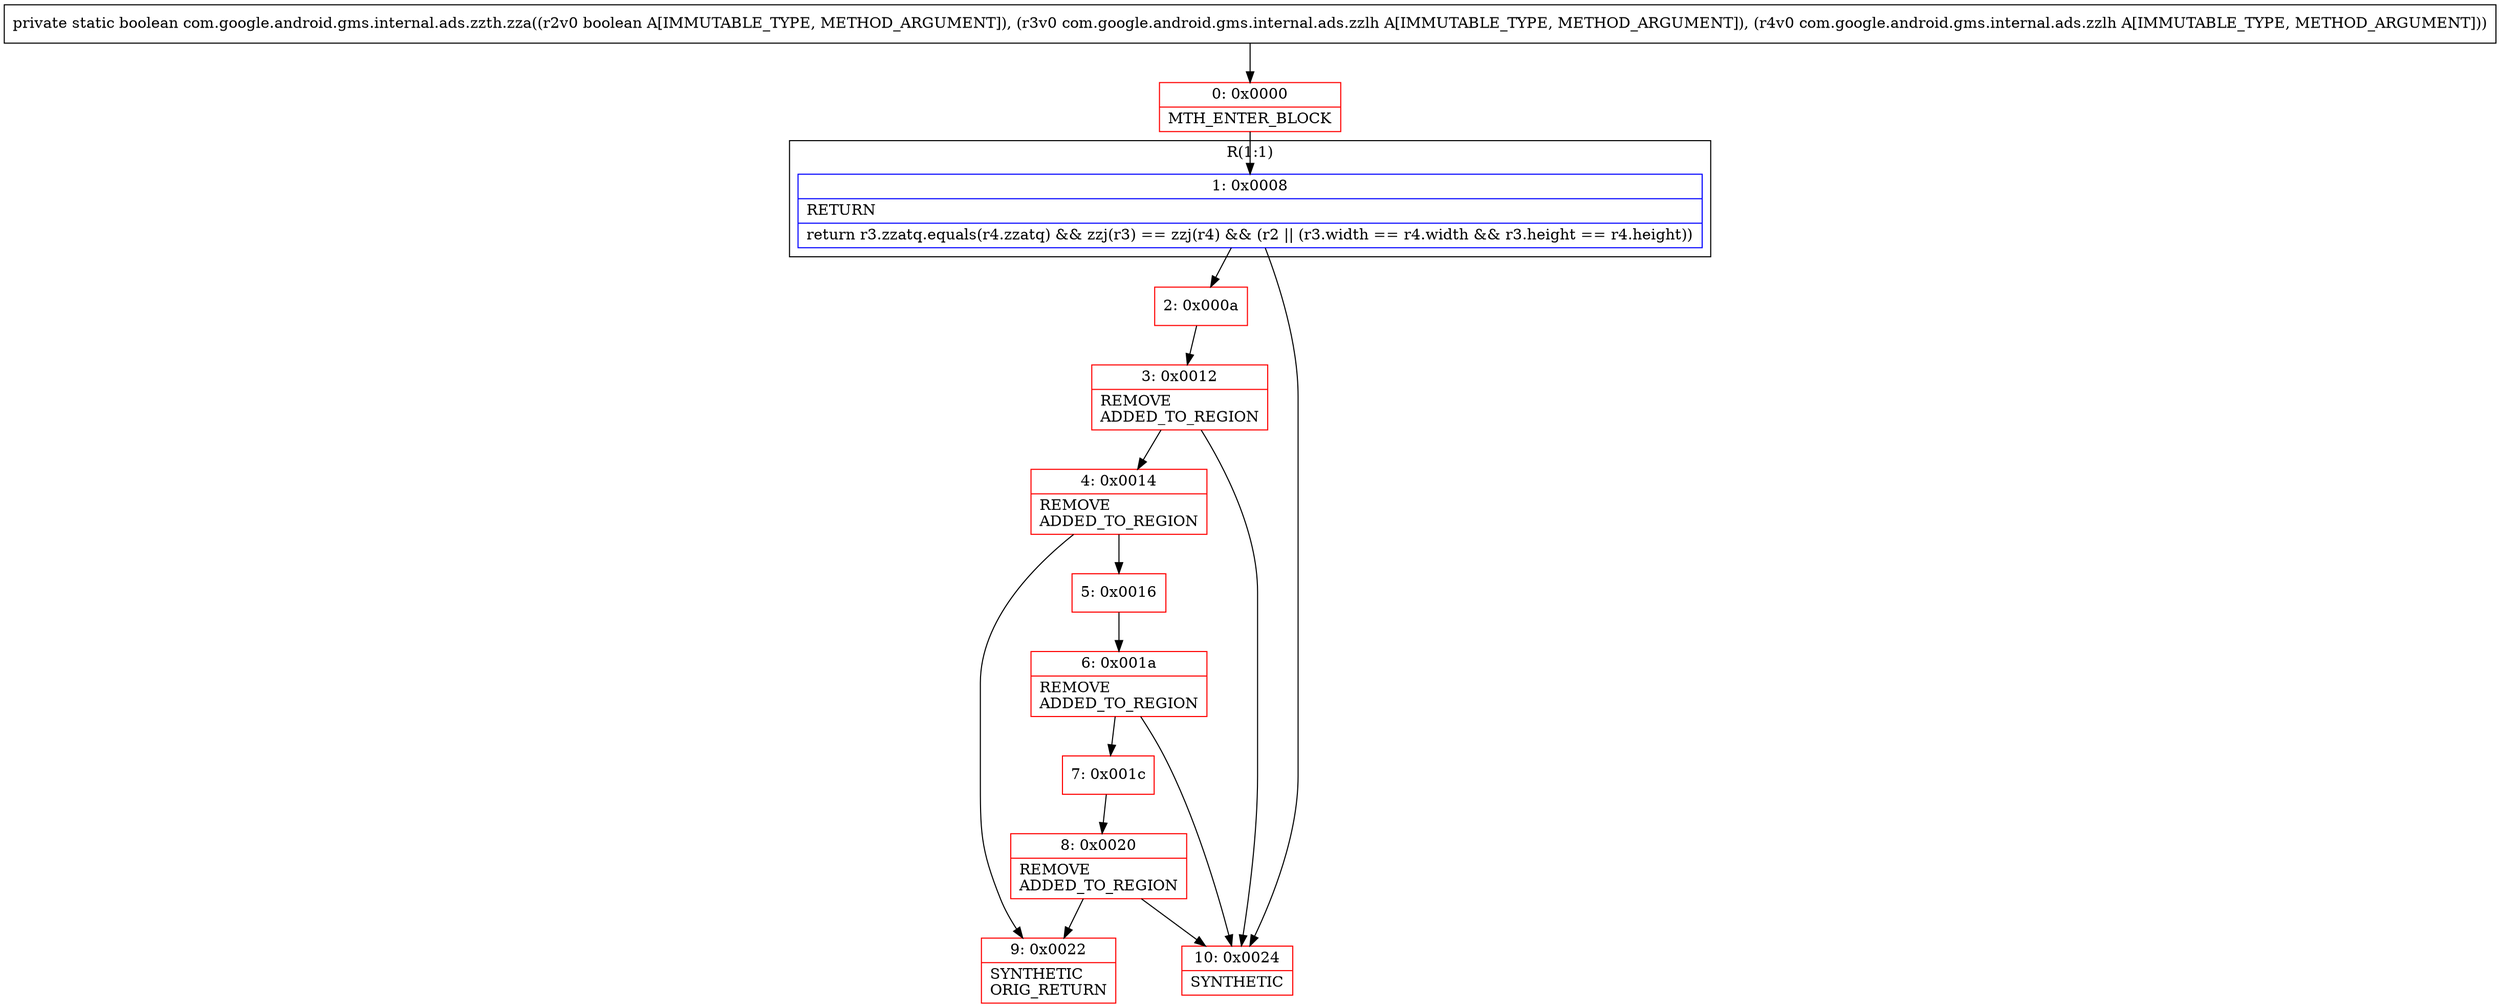 digraph "CFG forcom.google.android.gms.internal.ads.zzth.zza(ZLcom\/google\/android\/gms\/internal\/ads\/zzlh;Lcom\/google\/android\/gms\/internal\/ads\/zzlh;)Z" {
subgraph cluster_Region_602957888 {
label = "R(1:1)";
node [shape=record,color=blue];
Node_1 [shape=record,label="{1\:\ 0x0008|RETURN\l|return r3.zzatq.equals(r4.zzatq) && zzj(r3) == zzj(r4) && (r2 \|\| (r3.width == r4.width && r3.height == r4.height))\l}"];
}
Node_0 [shape=record,color=red,label="{0\:\ 0x0000|MTH_ENTER_BLOCK\l}"];
Node_2 [shape=record,color=red,label="{2\:\ 0x000a}"];
Node_3 [shape=record,color=red,label="{3\:\ 0x0012|REMOVE\lADDED_TO_REGION\l}"];
Node_4 [shape=record,color=red,label="{4\:\ 0x0014|REMOVE\lADDED_TO_REGION\l}"];
Node_5 [shape=record,color=red,label="{5\:\ 0x0016}"];
Node_6 [shape=record,color=red,label="{6\:\ 0x001a|REMOVE\lADDED_TO_REGION\l}"];
Node_7 [shape=record,color=red,label="{7\:\ 0x001c}"];
Node_8 [shape=record,color=red,label="{8\:\ 0x0020|REMOVE\lADDED_TO_REGION\l}"];
Node_9 [shape=record,color=red,label="{9\:\ 0x0022|SYNTHETIC\lORIG_RETURN\l}"];
Node_10 [shape=record,color=red,label="{10\:\ 0x0024|SYNTHETIC\l}"];
MethodNode[shape=record,label="{private static boolean com.google.android.gms.internal.ads.zzth.zza((r2v0 boolean A[IMMUTABLE_TYPE, METHOD_ARGUMENT]), (r3v0 com.google.android.gms.internal.ads.zzlh A[IMMUTABLE_TYPE, METHOD_ARGUMENT]), (r4v0 com.google.android.gms.internal.ads.zzlh A[IMMUTABLE_TYPE, METHOD_ARGUMENT])) }"];
MethodNode -> Node_0;
Node_1 -> Node_2;
Node_1 -> Node_10;
Node_0 -> Node_1;
Node_2 -> Node_3;
Node_3 -> Node_4;
Node_3 -> Node_10;
Node_4 -> Node_5;
Node_4 -> Node_9;
Node_5 -> Node_6;
Node_6 -> Node_7;
Node_6 -> Node_10;
Node_7 -> Node_8;
Node_8 -> Node_9;
Node_8 -> Node_10;
}

